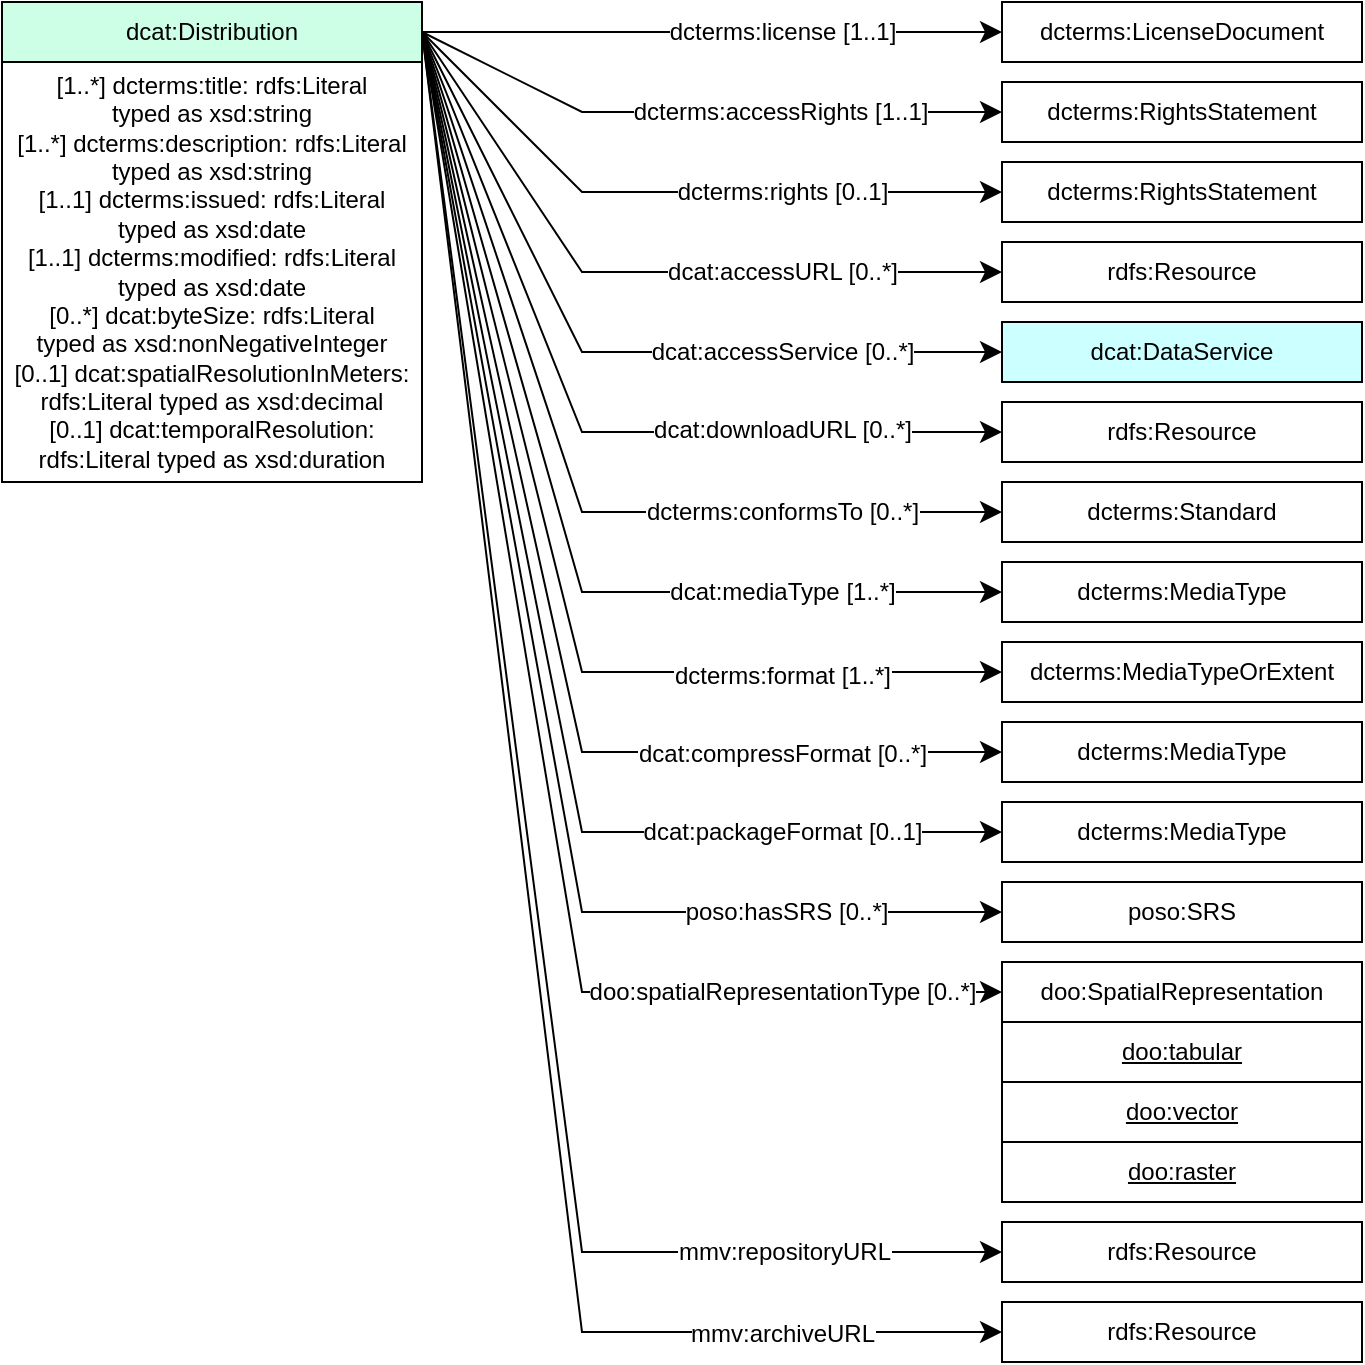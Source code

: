 <mxfile version="26.0.9">
  <diagram name="Page-1" id="g_KH_liQ94zSvhpWJ5Tr">
    <mxGraphModel dx="989" dy="610" grid="1" gridSize="10" guides="1" tooltips="1" connect="1" arrows="1" fold="1" page="1" pageScale="1" pageWidth="827" pageHeight="1169" math="0" shadow="0">
      <root>
        <mxCell id="0" />
        <mxCell id="1" parent="0" />
        <mxCell id="dI0T8Q2yRcKRVG0YcVpi-3" value="" style="endArrow=classic;html=1;exitX=1;exitY=0.5;exitDx=0;exitDy=0;entryX=0;entryY=0.5;entryDx=0;entryDy=0;endSize=8;arcSize=0;rounded=0;" parent="1" source="dI0T8Q2yRcKRVG0YcVpi-19" target="dI0T8Q2yRcKRVG0YcVpi-9" edge="1">
          <mxGeometry width="50" height="50" relative="1" as="geometry">
            <mxPoint x="239" y="305" as="sourcePoint" />
            <mxPoint x="429" y="305" as="targetPoint" />
          </mxGeometry>
        </mxCell>
        <mxCell id="dI0T8Q2yRcKRVG0YcVpi-4" value="dcterms:license [1..1]" style="text;html=1;align=center;verticalAlign=middle;resizable=0;points=[];labelBackgroundColor=#ffffff;" parent="dI0T8Q2yRcKRVG0YcVpi-3" vertex="1" connectable="0">
          <mxGeometry x="-0.127" relative="1" as="geometry">
            <mxPoint x="53" as="offset" />
          </mxGeometry>
        </mxCell>
        <mxCell id="dI0T8Q2yRcKRVG0YcVpi-5" value="" style="endArrow=classic;html=1;exitX=1;exitY=0.5;exitDx=0;exitDy=0;entryX=0;entryY=0.5;entryDx=0;entryDy=0;endSize=8;arcSize=0;rounded=0;" parent="1" source="dI0T8Q2yRcKRVG0YcVpi-19" target="dI0T8Q2yRcKRVG0YcVpi-10" edge="1">
          <mxGeometry width="50" height="50" relative="1" as="geometry">
            <mxPoint x="240" y="375" as="sourcePoint" />
            <mxPoint x="530" y="355" as="targetPoint" />
            <Array as="points">
              <mxPoint x="320" y="335" />
            </Array>
          </mxGeometry>
        </mxCell>
        <mxCell id="dI0T8Q2yRcKRVG0YcVpi-6" value="dcterms:accessRights [1..1]" style="text;html=1;align=center;verticalAlign=middle;resizable=0;points=[];labelBackgroundColor=#ffffff;" parent="dI0T8Q2yRcKRVG0YcVpi-5" vertex="1" connectable="0">
          <mxGeometry x="-0.127" relative="1" as="geometry">
            <mxPoint x="58" as="offset" />
          </mxGeometry>
        </mxCell>
        <mxCell id="dI0T8Q2yRcKRVG0YcVpi-7" value="" style="endArrow=classic;html=1;exitX=1;exitY=0.5;exitDx=0;exitDy=0;endSize=8;arcSize=0;rounded=0;entryX=0;entryY=0.5;entryDx=0;entryDy=0;" parent="1" source="dI0T8Q2yRcKRVG0YcVpi-19" target="dI0T8Q2yRcKRVG0YcVpi-20" edge="1">
          <mxGeometry width="50" height="50" relative="1" as="geometry">
            <mxPoint x="250" y="305" as="sourcePoint" />
            <mxPoint x="530" y="435" as="targetPoint" />
            <Array as="points">
              <mxPoint x="320" y="375" />
            </Array>
          </mxGeometry>
        </mxCell>
        <mxCell id="dI0T8Q2yRcKRVG0YcVpi-8" value="&lt;div&gt;dcterms:rights [0..1]&lt;/div&gt;" style="text;html=1;align=center;verticalAlign=middle;resizable=0;points=[];labelBackgroundColor=#ffffff;" parent="dI0T8Q2yRcKRVG0YcVpi-7" vertex="1" connectable="0">
          <mxGeometry x="-0.127" relative="1" as="geometry">
            <mxPoint x="72" as="offset" />
          </mxGeometry>
        </mxCell>
        <mxCell id="dI0T8Q2yRcKRVG0YcVpi-9" value="dcterms:LicenseDocument" style="rounded=0;whiteSpace=wrap;html=1;snapToPoint=1;points=[[0.1,0],[0.2,0],[0.3,0],[0.4,0],[0.5,0],[0.6,0],[0.7,0],[0.8,0],[0.9,0],[0,0.1],[0,0.3],[0,0.5],[0,0.7],[0,0.9],[0.1,1],[0.2,1],[0.3,1],[0.4,1],[0.5,1],[0.6,1],[0.7,1],[0.8,1],[0.9,1],[1,0.1],[1,0.3],[1,0.5],[1,0.7],[1,0.9]];" parent="1" vertex="1">
          <mxGeometry x="530" y="280" width="180" height="30" as="geometry" />
        </mxCell>
        <mxCell id="dI0T8Q2yRcKRVG0YcVpi-10" value="dcterms:RightsStatement" style="rounded=0;whiteSpace=wrap;html=1;snapToPoint=1;points=[[0.1,0],[0.2,0],[0.3,0],[0.4,0],[0.5,0],[0.6,0],[0.7,0],[0.8,0],[0.9,0],[0,0.1],[0,0.3],[0,0.5],[0,0.7],[0,0.9],[0.1,1],[0.2,1],[0.3,1],[0.4,1],[0.5,1],[0.6,1],[0.7,1],[0.8,1],[0.9,1],[1,0.1],[1,0.3],[1,0.5],[1,0.7],[1,0.9]];" parent="1" vertex="1">
          <mxGeometry x="530" y="320" width="180" height="30" as="geometry" />
        </mxCell>
        <mxCell id="dI0T8Q2yRcKRVG0YcVpi-11" value="" style="endArrow=classic;html=1;exitX=1;exitY=0.5;exitDx=0;exitDy=0;entryX=0;entryY=0.5;entryDx=0;entryDy=0;endSize=8;arcSize=0;rounded=0;" parent="1" source="dI0T8Q2yRcKRVG0YcVpi-19" target="dI0T8Q2yRcKRVG0YcVpi-13" edge="1">
          <mxGeometry width="50" height="50" relative="1" as="geometry">
            <mxPoint x="250" y="495" as="sourcePoint" />
            <mxPoint x="439" y="505" as="targetPoint" />
            <Array as="points">
              <mxPoint x="320" y="415" />
            </Array>
          </mxGeometry>
        </mxCell>
        <mxCell id="dI0T8Q2yRcKRVG0YcVpi-12" value="&lt;div&gt;dcat:accessURL [0..*]&lt;/div&gt;" style="text;html=1;align=center;verticalAlign=middle;resizable=0;points=[];labelBackgroundColor=#ffffff;" parent="dI0T8Q2yRcKRVG0YcVpi-11" vertex="1" connectable="0">
          <mxGeometry x="-0.127" relative="1" as="geometry">
            <mxPoint x="89" as="offset" />
          </mxGeometry>
        </mxCell>
        <mxCell id="dI0T8Q2yRcKRVG0YcVpi-13" value="rdfs:Resource" style="rounded=0;whiteSpace=wrap;html=1;snapToPoint=1;points=[[0.1,0],[0.2,0],[0.3,0],[0.4,0],[0.5,0],[0.6,0],[0.7,0],[0.8,0],[0.9,0],[0,0.1],[0,0.3],[0,0.5],[0,0.7],[0,0.9],[0.1,1],[0.2,1],[0.3,1],[0.4,1],[0.5,1],[0.6,1],[0.7,1],[0.8,1],[0.9,1],[1,0.1],[1,0.3],[1,0.5],[1,0.7],[1,0.9]];" parent="1" vertex="1">
          <mxGeometry x="530" y="400" width="180" height="30" as="geometry" />
        </mxCell>
        <mxCell id="dI0T8Q2yRcKRVG0YcVpi-14" value="" style="endArrow=classic;html=1;exitX=1;exitY=0.5;exitDx=0;exitDy=0;entryX=0;entryY=0.5;entryDx=0;entryDy=0;endSize=8;arcSize=0;rounded=0;" parent="1" source="dI0T8Q2yRcKRVG0YcVpi-19" target="dI0T8Q2yRcKRVG0YcVpi-16" edge="1">
          <mxGeometry width="50" height="50" relative="1" as="geometry">
            <mxPoint x="240" y="410" as="sourcePoint" />
            <mxPoint x="439" y="620" as="targetPoint" />
            <Array as="points">
              <mxPoint x="320" y="455" />
            </Array>
          </mxGeometry>
        </mxCell>
        <mxCell id="dI0T8Q2yRcKRVG0YcVpi-15" value="&lt;div&gt;dcat:accessService [0..*]&lt;/div&gt;" style="text;html=1;align=center;verticalAlign=middle;resizable=0;points=[];labelBackgroundColor=#ffffff;" parent="dI0T8Q2yRcKRVG0YcVpi-14" vertex="1" connectable="0">
          <mxGeometry x="-0.127" relative="1" as="geometry">
            <mxPoint x="104" y="8" as="offset" />
          </mxGeometry>
        </mxCell>
        <mxCell id="dI0T8Q2yRcKRVG0YcVpi-16" value="dcat:DataService" style="rounded=0;whiteSpace=wrap;html=1;snapToPoint=1;points=[[0.1,0],[0.2,0],[0.3,0],[0.4,0],[0.5,0],[0.6,0],[0.7,0],[0.8,0],[0.9,0],[0,0.1],[0,0.3],[0,0.5],[0,0.7],[0,0.9],[0.1,1],[0.2,1],[0.3,1],[0.4,1],[0.5,1],[0.6,1],[0.7,1],[0.8,1],[0.9,1],[1,0.1],[1,0.3],[1,0.5],[1,0.7],[1,0.9]];fillColor=#CCFFFF;" parent="1" vertex="1">
          <mxGeometry x="530" y="440" width="180" height="30" as="geometry" />
        </mxCell>
        <mxCell id="dI0T8Q2yRcKRVG0YcVpi-17" value="" style="group" parent="1" vertex="1" connectable="0">
          <mxGeometry x="30" y="280" width="210" height="240" as="geometry" />
        </mxCell>
        <mxCell id="dI0T8Q2yRcKRVG0YcVpi-18" value="&lt;div&gt;&lt;span style=&quot;background-color: transparent; color: light-dark(rgb(0, 0, 0), rgb(255, 255, 255));&quot;&gt;[1..*] dcterms:title:&amp;nbsp;&lt;/span&gt;&lt;span style=&quot;background-color: transparent; color: light-dark(rgb(0, 0, 0), rgb(255, 255, 255));&quot;&gt;rdfs:Literal&lt;/span&gt;&lt;/div&gt;&lt;div&gt;&lt;span style=&quot;background-color: transparent; color: light-dark(rgb(0, 0, 0), rgb(255, 255, 255));&quot;&gt;typed as xsd:string&lt;/span&gt;&lt;/div&gt;&lt;div&gt;&lt;div&gt;&lt;span style=&quot;background-color: transparent; color: light-dark(rgb(0, 0, 0), rgb(255, 255, 255));&quot;&gt;[1..*] dcterms:description:&amp;nbsp;&lt;/span&gt;&lt;span style=&quot;background-color: transparent; color: light-dark(rgb(0, 0, 0), rgb(255, 255, 255));&quot;&gt;rdfs:Literal&lt;/span&gt;&lt;/div&gt;&lt;div&gt;&lt;span style=&quot;background-color: transparent; color: light-dark(rgb(0, 0, 0), rgb(255, 255, 255));&quot;&gt;typed as xsd:string&lt;/span&gt;&lt;/div&gt;&lt;/div&gt;&lt;div&gt;&lt;div&gt;[1..1] dcterms:issued:&amp;nbsp;rdfs:Literal&lt;/div&gt;&lt;div&gt;typed as xsd:date&lt;br&gt;&lt;/div&gt;&lt;div&gt;[1..1] dcterms:modified:&amp;nbsp;rdfs:Literal typed as xsd:date&lt;/div&gt;&lt;/div&gt;&lt;div&gt;[0..*] dcat:byteSize:&amp;nbsp;rdfs:Literal&lt;/div&gt;&lt;div&gt;typed as xsd:nonNegativeInteger&lt;br&gt;&lt;/div&gt;&lt;div&gt;&lt;div&gt;&lt;span style=&quot;background-color: transparent; color: light-dark(rgb(0, 0, 0), rgb(255, 255, 255));&quot;&gt;[0..1] dcat:spatialResolutionInMeters:&lt;/span&gt;&lt;/div&gt;&lt;div&gt;&lt;span style=&quot;background-color: transparent; color: light-dark(rgb(0, 0, 0), rgb(255, 255, 255));&quot;&gt;rdfs:Literal typed as xsd:decimal&lt;/span&gt;&lt;br&gt;&lt;/div&gt;&lt;div&gt;&lt;div&gt;&lt;span style=&quot;background-color: transparent; color: light-dark(rgb(0, 0, 0), rgb(255, 255, 255));&quot;&gt;[0..1] dcat:temporalResolution:&lt;/span&gt;&lt;/div&gt;&lt;div&gt;&lt;span style=&quot;background-color: transparent; color: light-dark(rgb(0, 0, 0), rgb(255, 255, 255));&quot;&gt;rdfs:Literal typed as xsd:duration&lt;/span&gt;&lt;/div&gt;&lt;/div&gt;&lt;/div&gt;" style="rounded=0;whiteSpace=wrap;html=1;snapToPoint=1;points=[[0.1,0],[0.2,0],[0.3,0],[0.4,0],[0.5,0],[0.6,0],[0.7,0],[0.8,0],[0.9,0],[0,0.1],[0,0.3],[0,0.5],[0,0.7],[0,0.9],[0.1,1],[0.2,1],[0.3,1],[0.4,1],[0.5,1],[0.6,1],[0.7,1],[0.8,1],[0.9,1],[1,0.1],[1,0.3],[1,0.5],[1,0.7],[1,0.9]];" parent="dI0T8Q2yRcKRVG0YcVpi-17" vertex="1">
          <mxGeometry y="30" width="210" height="210" as="geometry" />
        </mxCell>
        <mxCell id="dI0T8Q2yRcKRVG0YcVpi-19" value="dcat:Distribution" style="rounded=0;whiteSpace=wrap;html=1;snapToPoint=1;points=[[0.1,0],[0.2,0],[0.3,0],[0.4,0],[0.5,0],[0.6,0],[0.7,0],[0.8,0],[0.9,0],[0,0.1],[0,0.3],[0,0.5],[0,0.7],[0,0.9],[0.1,1],[0.2,1],[0.3,1],[0.4,1],[0.5,1],[0.6,1],[0.7,1],[0.8,1],[0.9,1],[1,0.1],[1,0.3],[1,0.5],[1,0.7],[1,0.9]];fillColor=#CCFFE6;" parent="dI0T8Q2yRcKRVG0YcVpi-17" vertex="1">
          <mxGeometry width="210" height="30" as="geometry" />
        </mxCell>
        <mxCell id="dI0T8Q2yRcKRVG0YcVpi-20" value="dcterms:RightsStatement" style="rounded=0;whiteSpace=wrap;html=1;snapToPoint=1;points=[[0.1,0],[0.2,0],[0.3,0],[0.4,0],[0.5,0],[0.6,0],[0.7,0],[0.8,0],[0.9,0],[0,0.1],[0,0.3],[0,0.5],[0,0.7],[0,0.9],[0.1,1],[0.2,1],[0.3,1],[0.4,1],[0.5,1],[0.6,1],[0.7,1],[0.8,1],[0.9,1],[1,0.1],[1,0.3],[1,0.5],[1,0.7],[1,0.9]];" parent="1" vertex="1">
          <mxGeometry x="530" y="360" width="180" height="30" as="geometry" />
        </mxCell>
        <mxCell id="dI0T8Q2yRcKRVG0YcVpi-30" value="" style="endArrow=classic;html=1;exitX=1;exitY=0.5;exitDx=0;exitDy=0;entryX=0;entryY=0.5;entryDx=0;entryDy=0;endSize=8;arcSize=0;rounded=0;" parent="1" source="dI0T8Q2yRcKRVG0YcVpi-19" target="dI0T8Q2yRcKRVG0YcVpi-32" edge="1">
          <mxGeometry width="50" height="50" relative="1" as="geometry">
            <mxPoint x="240" y="380" as="sourcePoint" />
            <mxPoint x="439" y="590" as="targetPoint" />
            <Array as="points">
              <mxPoint x="320" y="495" />
            </Array>
          </mxGeometry>
        </mxCell>
        <mxCell id="dI0T8Q2yRcKRVG0YcVpi-31" value="&lt;div&gt;dcat:downloadURL [0..*]&lt;/div&gt;" style="text;html=1;align=center;verticalAlign=middle;resizable=0;points=[];labelBackgroundColor=#ffffff;" parent="dI0T8Q2yRcKRVG0YcVpi-30" vertex="1" connectable="0">
          <mxGeometry x="-0.127" relative="1" as="geometry">
            <mxPoint x="111" y="27" as="offset" />
          </mxGeometry>
        </mxCell>
        <mxCell id="dI0T8Q2yRcKRVG0YcVpi-32" value="rdfs:Resource" style="rounded=0;whiteSpace=wrap;html=1;snapToPoint=1;points=[[0.1,0],[0.2,0],[0.3,0],[0.4,0],[0.5,0],[0.6,0],[0.7,0],[0.8,0],[0.9,0],[0,0.1],[0,0.3],[0,0.5],[0,0.7],[0,0.9],[0.1,1],[0.2,1],[0.3,1],[0.4,1],[0.5,1],[0.6,1],[0.7,1],[0.8,1],[0.9,1],[1,0.1],[1,0.3],[1,0.5],[1,0.7],[1,0.9]];" parent="1" vertex="1">
          <mxGeometry x="530" y="480" width="180" height="30" as="geometry" />
        </mxCell>
        <mxCell id="dI0T8Q2yRcKRVG0YcVpi-33" value="" style="endArrow=classic;html=1;exitX=1;exitY=0.5;exitDx=0;exitDy=0;entryX=0;entryY=0.5;entryDx=0;entryDy=0;endSize=8;arcSize=0;rounded=0;" parent="1" source="dI0T8Q2yRcKRVG0YcVpi-19" target="dI0T8Q2yRcKRVG0YcVpi-35" edge="1">
          <mxGeometry width="50" height="50" relative="1" as="geometry">
            <mxPoint x="240" y="340" as="sourcePoint" />
            <mxPoint x="439" y="635" as="targetPoint" />
            <Array as="points">
              <mxPoint x="320" y="535" />
            </Array>
          </mxGeometry>
        </mxCell>
        <mxCell id="dI0T8Q2yRcKRVG0YcVpi-34" value="&lt;div&gt;dcterms:conformsTo [0..*]&lt;/div&gt;" style="text;html=1;align=center;verticalAlign=middle;resizable=0;points=[];labelBackgroundColor=#ffffff;" parent="dI0T8Q2yRcKRVG0YcVpi-33" vertex="1" connectable="0">
          <mxGeometry x="-0.127" relative="1" as="geometry">
            <mxPoint x="116" y="48" as="offset" />
          </mxGeometry>
        </mxCell>
        <mxCell id="dI0T8Q2yRcKRVG0YcVpi-35" value="dcterms:Standard" style="rounded=0;whiteSpace=wrap;html=1;snapToPoint=1;points=[[0.1,0],[0.2,0],[0.3,0],[0.4,0],[0.5,0],[0.6,0],[0.7,0],[0.8,0],[0.9,0],[0,0.1],[0,0.3],[0,0.5],[0,0.7],[0,0.9],[0.1,1],[0.2,1],[0.3,1],[0.4,1],[0.5,1],[0.6,1],[0.7,1],[0.8,1],[0.9,1],[1,0.1],[1,0.3],[1,0.5],[1,0.7],[1,0.9]];" parent="1" vertex="1">
          <mxGeometry x="530" y="520" width="180" height="30" as="geometry" />
        </mxCell>
        <mxCell id="dI0T8Q2yRcKRVG0YcVpi-36" value="" style="endArrow=classic;html=1;exitX=1;exitY=0.5;exitDx=0;exitDy=0;endSize=8;arcSize=0;rounded=0;entryX=0;entryY=0.5;entryDx=0;entryDy=0;" parent="1" source="dI0T8Q2yRcKRVG0YcVpi-19" target="dI0T8Q2yRcKRVG0YcVpi-38" edge="1">
          <mxGeometry width="50" height="50" relative="1" as="geometry">
            <mxPoint x="240" y="350" as="sourcePoint" />
            <mxPoint x="500" y="620" as="targetPoint" />
            <Array as="points">
              <mxPoint x="320" y="575" />
            </Array>
          </mxGeometry>
        </mxCell>
        <mxCell id="dI0T8Q2yRcKRVG0YcVpi-37" value="&lt;div&gt;dcat:mediaType [1..*]&lt;/div&gt;" style="text;html=1;align=center;verticalAlign=middle;resizable=0;points=[];labelBackgroundColor=#ffffff;" parent="dI0T8Q2yRcKRVG0YcVpi-36" vertex="1" connectable="0">
          <mxGeometry x="-0.127" relative="1" as="geometry">
            <mxPoint x="120" y="69" as="offset" />
          </mxGeometry>
        </mxCell>
        <mxCell id="dI0T8Q2yRcKRVG0YcVpi-38" value="dcterms:MediaType" style="rounded=0;whiteSpace=wrap;html=1;snapToPoint=1;points=[[0.1,0],[0.2,0],[0.3,0],[0.4,0],[0.5,0],[0.6,0],[0.7,0],[0.8,0],[0.9,0],[0,0.1],[0,0.3],[0,0.5],[0,0.7],[0,0.9],[0.1,1],[0.2,1],[0.3,1],[0.4,1],[0.5,1],[0.6,1],[0.7,1],[0.8,1],[0.9,1],[1,0.1],[1,0.3],[1,0.5],[1,0.7],[1,0.9]];" parent="1" vertex="1">
          <mxGeometry x="530" y="560" width="180" height="30" as="geometry" />
        </mxCell>
        <mxCell id="dI0T8Q2yRcKRVG0YcVpi-39" value="dcterms:MediaTypeOrExtent" style="rounded=0;whiteSpace=wrap;html=1;snapToPoint=1;points=[[0.1,0],[0.2,0],[0.3,0],[0.4,0],[0.5,0],[0.6,0],[0.7,0],[0.8,0],[0.9,0],[0,0.1],[0,0.3],[0,0.5],[0,0.7],[0,0.9],[0.1,1],[0.2,1],[0.3,1],[0.4,1],[0.5,1],[0.6,1],[0.7,1],[0.8,1],[0.9,1],[1,0.1],[1,0.3],[1,0.5],[1,0.7],[1,0.9]];" parent="1" vertex="1">
          <mxGeometry x="530" y="600" width="180" height="30" as="geometry" />
        </mxCell>
        <mxCell id="dI0T8Q2yRcKRVG0YcVpi-40" value="dcterms:MediaType" style="rounded=0;whiteSpace=wrap;html=1;snapToPoint=1;points=[[0.1,0],[0.2,0],[0.3,0],[0.4,0],[0.5,0],[0.6,0],[0.7,0],[0.8,0],[0.9,0],[0,0.1],[0,0.3],[0,0.5],[0,0.7],[0,0.9],[0.1,1],[0.2,1],[0.3,1],[0.4,1],[0.5,1],[0.6,1],[0.7,1],[0.8,1],[0.9,1],[1,0.1],[1,0.3],[1,0.5],[1,0.7],[1,0.9]];" parent="1" vertex="1">
          <mxGeometry x="530" y="640" width="180" height="30" as="geometry" />
        </mxCell>
        <mxCell id="dI0T8Q2yRcKRVG0YcVpi-41" value="dcterms:MediaType" style="rounded=0;whiteSpace=wrap;html=1;snapToPoint=1;points=[[0.1,0],[0.2,0],[0.3,0],[0.4,0],[0.5,0],[0.6,0],[0.7,0],[0.8,0],[0.9,0],[0,0.1],[0,0.3],[0,0.5],[0,0.7],[0,0.9],[0.1,1],[0.2,1],[0.3,1],[0.4,1],[0.5,1],[0.6,1],[0.7,1],[0.8,1],[0.9,1],[1,0.1],[1,0.3],[1,0.5],[1,0.7],[1,0.9]];" parent="1" vertex="1">
          <mxGeometry x="530" y="680" width="180" height="30" as="geometry" />
        </mxCell>
        <mxCell id="dI0T8Q2yRcKRVG0YcVpi-43" value="" style="endArrow=classic;html=1;exitX=1;exitY=0.5;exitDx=0;exitDy=0;endSize=8;arcSize=0;rounded=0;entryX=0;entryY=0.5;entryDx=0;entryDy=0;" parent="1" source="dI0T8Q2yRcKRVG0YcVpi-19" target="dI0T8Q2yRcKRVG0YcVpi-39" edge="1">
          <mxGeometry width="50" height="50" relative="1" as="geometry">
            <mxPoint x="240" y="340" as="sourcePoint" />
            <mxPoint x="530" y="620" as="targetPoint" />
            <Array as="points">
              <mxPoint x="320" y="615" />
            </Array>
          </mxGeometry>
        </mxCell>
        <mxCell id="dI0T8Q2yRcKRVG0YcVpi-44" value="&lt;div&gt;dcterms:format [1..*]&lt;/div&gt;" style="text;html=1;align=center;verticalAlign=middle;resizable=0;points=[];labelBackgroundColor=#ffffff;" parent="dI0T8Q2yRcKRVG0YcVpi-43" vertex="1" connectable="0">
          <mxGeometry x="-0.127" relative="1" as="geometry">
            <mxPoint x="123" y="93" as="offset" />
          </mxGeometry>
        </mxCell>
        <mxCell id="dI0T8Q2yRcKRVG0YcVpi-45" value="" style="endArrow=classic;html=1;exitX=1;exitY=0.5;exitDx=0;exitDy=0;endSize=8;arcSize=0;rounded=0;entryX=0;entryY=0.5;entryDx=0;entryDy=0;" parent="1" source="dI0T8Q2yRcKRVG0YcVpi-19" target="dI0T8Q2yRcKRVG0YcVpi-40" edge="1">
          <mxGeometry width="50" height="50" relative="1" as="geometry">
            <mxPoint x="240" y="380" as="sourcePoint" />
            <mxPoint x="530" y="655" as="targetPoint" />
            <Array as="points">
              <mxPoint x="320" y="655" />
            </Array>
          </mxGeometry>
        </mxCell>
        <mxCell id="dI0T8Q2yRcKRVG0YcVpi-46" value="&lt;div&gt;dcat:compressFormat [0..*]&lt;/div&gt;" style="text;html=1;align=center;verticalAlign=middle;resizable=0;points=[];labelBackgroundColor=#ffffff;" parent="dI0T8Q2yRcKRVG0YcVpi-45" vertex="1" connectable="0">
          <mxGeometry x="-0.127" relative="1" as="geometry">
            <mxPoint x="125" y="114" as="offset" />
          </mxGeometry>
        </mxCell>
        <mxCell id="dI0T8Q2yRcKRVG0YcVpi-47" value="" style="endArrow=classic;html=1;exitX=1;exitY=0.5;exitDx=0;exitDy=0;endSize=8;arcSize=0;rounded=0;entryX=0;entryY=0.5;entryDx=0;entryDy=0;" parent="1" source="dI0T8Q2yRcKRVG0YcVpi-19" target="dI0T8Q2yRcKRVG0YcVpi-41" edge="1">
          <mxGeometry width="50" height="50" relative="1" as="geometry">
            <mxPoint x="240" y="420" as="sourcePoint" />
            <mxPoint x="530" y="695" as="targetPoint" />
            <Array as="points">
              <mxPoint x="320" y="695" />
            </Array>
          </mxGeometry>
        </mxCell>
        <mxCell id="dI0T8Q2yRcKRVG0YcVpi-48" value="&lt;div&gt;dcat:packageFormat [0..1]&lt;/div&gt;" style="text;html=1;align=center;verticalAlign=middle;resizable=0;points=[];labelBackgroundColor=#ffffff;" parent="dI0T8Q2yRcKRVG0YcVpi-47" vertex="1" connectable="0">
          <mxGeometry x="-0.127" relative="1" as="geometry">
            <mxPoint x="127" y="135" as="offset" />
          </mxGeometry>
        </mxCell>
        <mxCell id="lKHYHMVwrXsUMZpLGWH0-1" value="" style="endArrow=classic;html=1;exitX=1;exitY=0.5;exitDx=0;exitDy=0;entryX=0;entryY=0.5;entryDx=0;entryDy=0;endSize=8;arcSize=0;rounded=0;" parent="1" source="dI0T8Q2yRcKRVG0YcVpi-19" target="lKHYHMVwrXsUMZpLGWH0-3" edge="1">
          <mxGeometry width="50" height="50" relative="1" as="geometry">
            <mxPoint x="240" y="620" as="sourcePoint" />
            <mxPoint x="439" y="865" as="targetPoint" />
            <Array as="points">
              <mxPoint x="320" y="735" />
            </Array>
          </mxGeometry>
        </mxCell>
        <mxCell id="lKHYHMVwrXsUMZpLGWH0-2" value="&lt;div&gt;poso:hasSRS [0..*]&lt;/div&gt;" style="text;html=1;align=center;verticalAlign=middle;resizable=0;points=[];labelBackgroundColor=#ffffff;" parent="lKHYHMVwrXsUMZpLGWH0-1" vertex="1" connectable="0">
          <mxGeometry x="-0.127" relative="1" as="geometry">
            <mxPoint x="130" y="157" as="offset" />
          </mxGeometry>
        </mxCell>
        <mxCell id="lKHYHMVwrXsUMZpLGWH0-3" value="poso:SRS" style="rounded=0;whiteSpace=wrap;html=1;snapToPoint=1;points=[[0.1,0],[0.2,0],[0.3,0],[0.4,0],[0.5,0],[0.6,0],[0.7,0],[0.8,0],[0.9,0],[0,0.1],[0,0.3],[0,0.5],[0,0.7],[0,0.9],[0.1,1],[0.2,1],[0.3,1],[0.4,1],[0.5,1],[0.6,1],[0.7,1],[0.8,1],[0.9,1],[1,0.1],[1,0.3],[1,0.5],[1,0.7],[1,0.9]];" parent="1" vertex="1">
          <mxGeometry x="530" y="720" width="180" height="30" as="geometry" />
        </mxCell>
        <mxCell id="lKHYHMVwrXsUMZpLGWH0-4" value="" style="endArrow=classic;html=1;exitX=1;exitY=0.5;exitDx=0;exitDy=0;entryX=0;entryY=0.5;entryDx=0;entryDy=0;endSize=8;arcSize=0;rounded=0;" parent="1" source="dI0T8Q2yRcKRVG0YcVpi-19" target="lKHYHMVwrXsUMZpLGWH0-6" edge="1">
          <mxGeometry width="50" height="50" relative="1" as="geometry">
            <mxPoint x="240" y="337" as="sourcePoint" />
            <mxPoint x="439" y="907" as="targetPoint" />
            <Array as="points">
              <mxPoint x="320" y="775" />
            </Array>
          </mxGeometry>
        </mxCell>
        <mxCell id="lKHYHMVwrXsUMZpLGWH0-5" value="&lt;div&gt;doo:spatialRepresentationType [0..*]&lt;/div&gt;" style="text;html=1;align=center;verticalAlign=middle;resizable=0;points=[];labelBackgroundColor=#ffffff;" parent="lKHYHMVwrXsUMZpLGWH0-4" vertex="1" connectable="0">
          <mxGeometry x="-0.127" relative="1" as="geometry">
            <mxPoint x="130" y="180" as="offset" />
          </mxGeometry>
        </mxCell>
        <mxCell id="lKHYHMVwrXsUMZpLGWH0-6" value="doo:SpatialRepresentation" style="rounded=0;whiteSpace=wrap;html=1;snapToPoint=1;points=[[0.1,0],[0.2,0],[0.3,0],[0.4,0],[0.5,0],[0.6,0],[0.7,0],[0.8,0],[0.9,0],[0,0.1],[0,0.3],[0,0.5],[0,0.7],[0,0.9],[0.1,1],[0.2,1],[0.3,1],[0.4,1],[0.5,1],[0.6,1],[0.7,1],[0.8,1],[0.9,1],[1,0.1],[1,0.3],[1,0.5],[1,0.7],[1,0.9]];" parent="1" vertex="1">
          <mxGeometry x="530" y="760" width="180" height="30" as="geometry" />
        </mxCell>
        <mxCell id="lKHYHMVwrXsUMZpLGWH0-7" value="&lt;u&gt;doo:tabular&lt;/u&gt;" style="rounded=0;whiteSpace=wrap;html=1;snapToPoint=1;points=[[0.1,0],[0.2,0],[0.3,0],[0.4,0],[0.5,0],[0.6,0],[0.7,0],[0.8,0],[0.9,0],[0,0.1],[0,0.3],[0,0.5],[0,0.7],[0,0.9],[0.1,1],[0.2,1],[0.3,1],[0.4,1],[0.5,1],[0.6,1],[0.7,1],[0.8,1],[0.9,1],[1,0.1],[1,0.3],[1,0.5],[1,0.7],[1,0.9]];" parent="1" vertex="1">
          <mxGeometry x="530" y="790" width="180" height="30" as="geometry" />
        </mxCell>
        <mxCell id="lKHYHMVwrXsUMZpLGWH0-8" value="&lt;div&gt;&lt;u&gt;doo:raster&lt;/u&gt;&lt;/div&gt;" style="rounded=0;whiteSpace=wrap;html=1;snapToPoint=1;points=[[0.1,0],[0.2,0],[0.3,0],[0.4,0],[0.5,0],[0.6,0],[0.7,0],[0.8,0],[0.9,0],[0,0.1],[0,0.3],[0,0.5],[0,0.7],[0,0.9],[0.1,1],[0.2,1],[0.3,1],[0.4,1],[0.5,1],[0.6,1],[0.7,1],[0.8,1],[0.9,1],[1,0.1],[1,0.3],[1,0.5],[1,0.7],[1,0.9]];" parent="1" vertex="1">
          <mxGeometry x="530" y="850" width="180" height="30" as="geometry" />
        </mxCell>
        <mxCell id="lKHYHMVwrXsUMZpLGWH0-9" value="&lt;div&gt;&lt;u&gt;doo:vector&lt;/u&gt;&lt;/div&gt;" style="rounded=0;whiteSpace=wrap;html=1;snapToPoint=1;points=[[0.1,0],[0.2,0],[0.3,0],[0.4,0],[0.5,0],[0.6,0],[0.7,0],[0.8,0],[0.9,0],[0,0.1],[0,0.3],[0,0.5],[0,0.7],[0,0.9],[0.1,1],[0.2,1],[0.3,1],[0.4,1],[0.5,1],[0.6,1],[0.7,1],[0.8,1],[0.9,1],[1,0.1],[1,0.3],[1,0.5],[1,0.7],[1,0.9]];" parent="1" vertex="1">
          <mxGeometry x="530" y="820" width="180" height="30" as="geometry" />
        </mxCell>
        <mxCell id="KGtsgwr0k7_S4sDyvPhN-1" value="" style="endArrow=classic;html=1;exitX=1;exitY=0.5;exitDx=0;exitDy=0;entryX=0;entryY=0.5;entryDx=0;entryDy=0;endSize=8;arcSize=0;rounded=0;" edge="1" parent="1" target="KGtsgwr0k7_S4sDyvPhN-3" source="dI0T8Q2yRcKRVG0YcVpi-19">
          <mxGeometry width="50" height="50" relative="1" as="geometry">
            <mxPoint x="240" y="-340" as="sourcePoint" />
            <mxPoint x="439" y="752" as="targetPoint" />
            <Array as="points">
              <mxPoint x="320" y="905" />
            </Array>
          </mxGeometry>
        </mxCell>
        <mxCell id="KGtsgwr0k7_S4sDyvPhN-2" value="&lt;div&gt;mmv:repositoryURL&lt;/div&gt;" style="text;html=1;align=center;verticalAlign=middle;resizable=0;points=[];labelBackgroundColor=#ffffff;" vertex="1" connectable="0" parent="KGtsgwr0k7_S4sDyvPhN-1">
          <mxGeometry x="-0.127" relative="1" as="geometry">
            <mxPoint x="134" y="253" as="offset" />
          </mxGeometry>
        </mxCell>
        <mxCell id="KGtsgwr0k7_S4sDyvPhN-3" value="rdfs:Resource" style="rounded=0;whiteSpace=wrap;html=1;snapToPoint=1;points=[[0.1,0],[0.2,0],[0.3,0],[0.4,0],[0.5,0],[0.6,0],[0.7,0],[0.8,0],[0.9,0],[0,0.1],[0,0.3],[0,0.5],[0,0.7],[0,0.9],[0.1,1],[0.2,1],[0.3,1],[0.4,1],[0.5,1],[0.6,1],[0.7,1],[0.8,1],[0.9,1],[1,0.1],[1,0.3],[1,0.5],[1,0.7],[1,0.9]];" vertex="1" parent="1">
          <mxGeometry x="530" y="890" width="180" height="30" as="geometry" />
        </mxCell>
        <mxCell id="KGtsgwr0k7_S4sDyvPhN-4" value="" style="endArrow=classic;html=1;exitX=1;exitY=0.5;exitDx=0;exitDy=0;entryX=0;entryY=0.5;entryDx=0;entryDy=0;endSize=8;arcSize=0;rounded=0;" edge="1" parent="1" target="KGtsgwr0k7_S4sDyvPhN-6" source="dI0T8Q2yRcKRVG0YcVpi-19">
          <mxGeometry width="50" height="50" relative="1" as="geometry">
            <mxPoint x="240" y="-340" as="sourcePoint" />
            <mxPoint x="439" y="795" as="targetPoint" />
            <Array as="points">
              <mxPoint x="320" y="945" />
            </Array>
          </mxGeometry>
        </mxCell>
        <mxCell id="KGtsgwr0k7_S4sDyvPhN-5" value="&lt;div&gt;mmv:archiveURL&lt;/div&gt;" style="text;html=1;align=center;verticalAlign=middle;resizable=0;points=[];labelBackgroundColor=#ffffff;" vertex="1" connectable="0" parent="KGtsgwr0k7_S4sDyvPhN-4">
          <mxGeometry x="-0.127" relative="1" as="geometry">
            <mxPoint x="134" y="276" as="offset" />
          </mxGeometry>
        </mxCell>
        <mxCell id="KGtsgwr0k7_S4sDyvPhN-6" value="rdfs:Resource" style="rounded=0;whiteSpace=wrap;html=1;snapToPoint=1;points=[[0.1,0],[0.2,0],[0.3,0],[0.4,0],[0.5,0],[0.6,0],[0.7,0],[0.8,0],[0.9,0],[0,0.1],[0,0.3],[0,0.5],[0,0.7],[0,0.9],[0.1,1],[0.2,1],[0.3,1],[0.4,1],[0.5,1],[0.6,1],[0.7,1],[0.8,1],[0.9,1],[1,0.1],[1,0.3],[1,0.5],[1,0.7],[1,0.9]];" vertex="1" parent="1">
          <mxGeometry x="530" y="930" width="180" height="30" as="geometry" />
        </mxCell>
      </root>
    </mxGraphModel>
  </diagram>
</mxfile>
